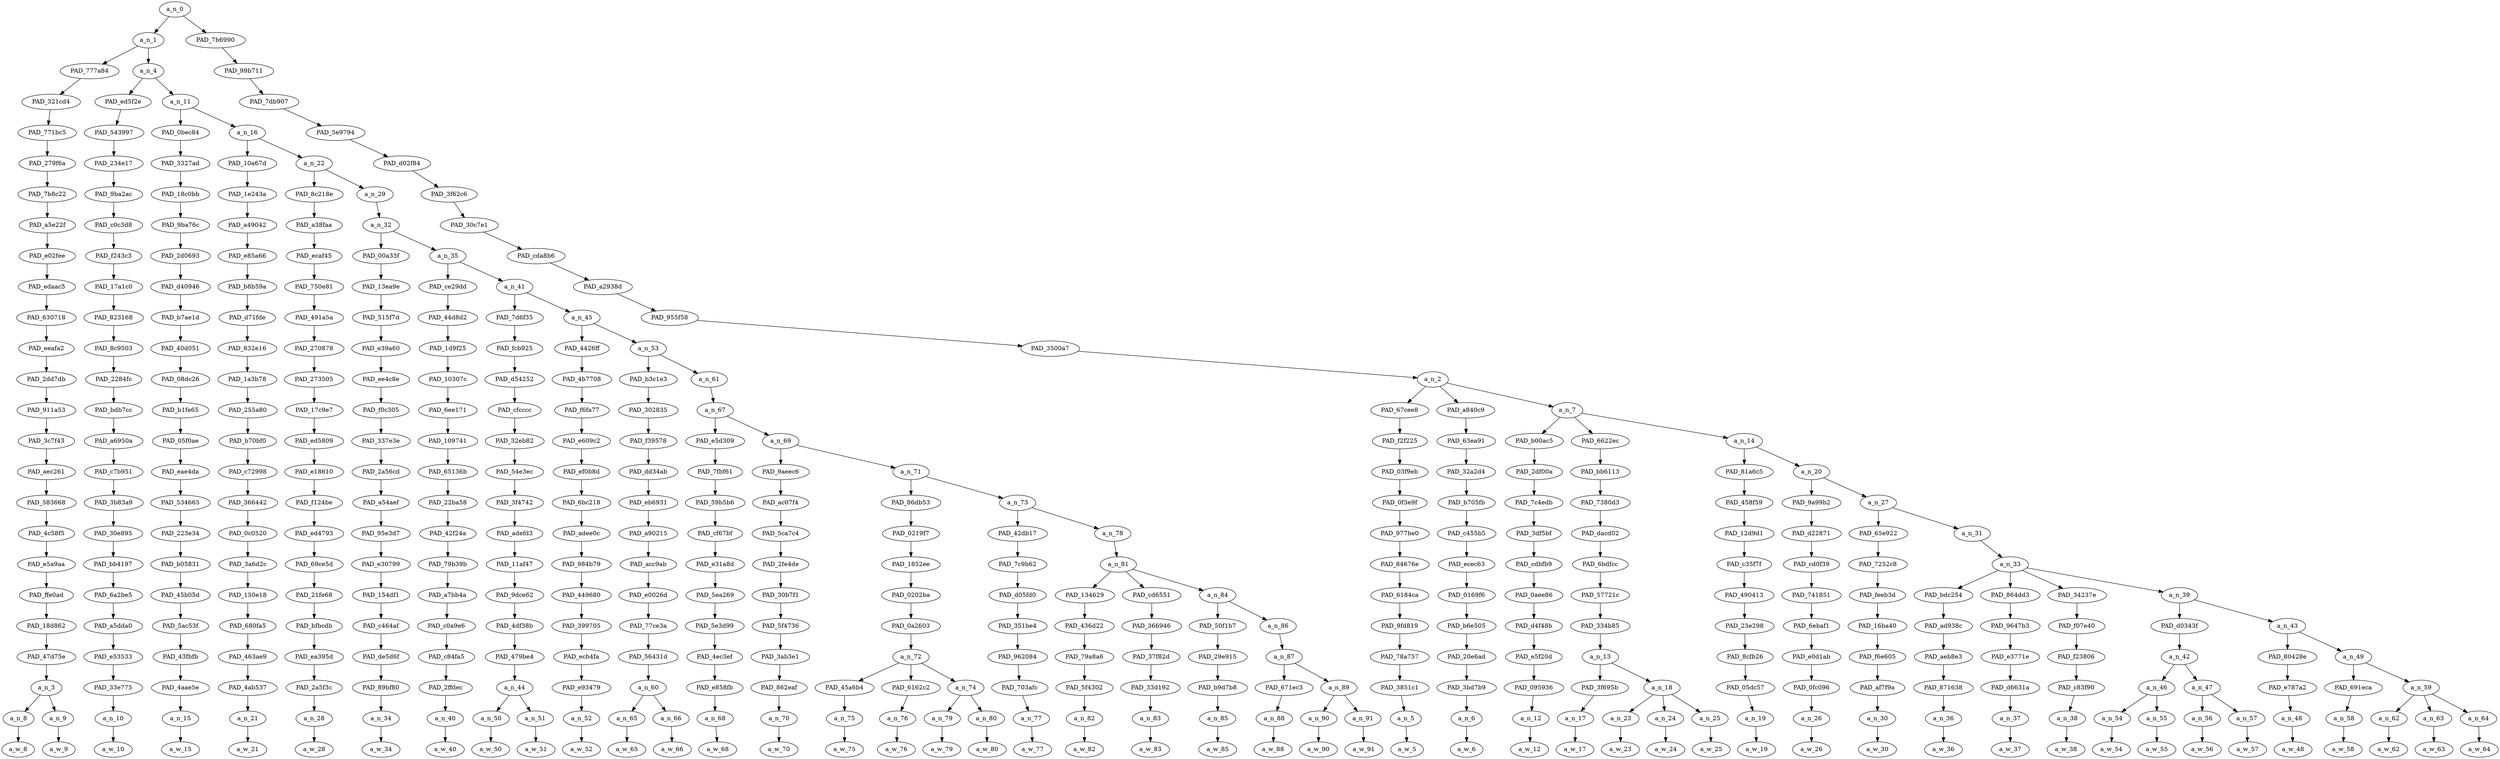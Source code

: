 strict digraph "" {
	a_n_0	[div_dir=1,
		index=0,
		level=24,
		pos="14.832525041368273,24!",
		text_span="[0, 1, 2, 3, 4, 5, 6, 7, 8, 9, 10, 11, 12, 13, 14, 15, 16, 17, 18, 19, 20, 21, 22, 23, 24, 25, 26, 27, 28, 29, 30, 31, 32, 33, 34, \
35, 36, 37, 38, 39, 40, 41, 42, 43, 44, 45, 46, 47]",
		value=1.00000000];
	a_n_1	[div_dir=1,
		index=0,
		level=23,
		pos="1.7579320271809897,23!",
		text_span="[0, 1, 2, 3, 4, 5, 6, 7, 8, 9, 10, 11, 12, 13, 14, 15, 16, 17, 18, 19, 20, 21, 22, 23, 24, 25]",
		value=0.64417627];
	a_n_0 -> a_n_1;
	PAD_7b6990	[div_dir=1,
		index=1,
		level=23,
		pos="27.907118055555557,23!",
		text_span="[26, 27, 28, 29, 30, 31, 32, 33, 34, 35, 36, 37, 38, 39, 40, 41, 42, 43, 44, 45, 46, 47]",
		value=0.35560849];
	a_n_0 -> PAD_7b6990;
	PAD_777a84	[div_dir=1,
		index=0,
		level=22,
		pos="0.5,22!",
		text_span="[0, 1]",
		value=0.06086941];
	a_n_1 -> PAD_777a84;
	a_n_4	[div_dir=1,
		index=1,
		level=22,
		pos="3.0158640543619795,22!",
		text_span="[2, 3, 4, 5, 6, 7, 8, 9, 10, 11, 12, 13, 14, 15, 16, 17, 18, 19, 20, 21, 22, 23, 24, 25]",
		value=0.58313128];
	a_n_1 -> a_n_4;
	PAD_321cd4	[div_dir=1,
		index=0,
		level=21,
		pos="0.5,21!",
		text_span="[0, 1]",
		value=0.06086941];
	PAD_777a84 -> PAD_321cd4;
	PAD_771bc5	[div_dir=1,
		index=0,
		level=20,
		pos="0.5,20!",
		text_span="[0, 1]",
		value=0.06086941];
	PAD_321cd4 -> PAD_771bc5;
	PAD_279f6a	[div_dir=1,
		index=0,
		level=19,
		pos="0.5,19!",
		text_span="[0, 1]",
		value=0.06086941];
	PAD_771bc5 -> PAD_279f6a;
	PAD_7b8c22	[div_dir=1,
		index=0,
		level=18,
		pos="0.5,18!",
		text_span="[0, 1]",
		value=0.06086941];
	PAD_279f6a -> PAD_7b8c22;
	PAD_a5e22f	[div_dir=1,
		index=0,
		level=17,
		pos="0.5,17!",
		text_span="[0, 1]",
		value=0.06086941];
	PAD_7b8c22 -> PAD_a5e22f;
	PAD_e02fee	[div_dir=1,
		index=0,
		level=16,
		pos="0.5,16!",
		text_span="[0, 1]",
		value=0.06086941];
	PAD_a5e22f -> PAD_e02fee;
	PAD_edaac5	[div_dir=1,
		index=0,
		level=15,
		pos="0.5,15!",
		text_span="[0, 1]",
		value=0.06086941];
	PAD_e02fee -> PAD_edaac5;
	PAD_630718	[div_dir=1,
		index=0,
		level=14,
		pos="0.5,14!",
		text_span="[0, 1]",
		value=0.06086941];
	PAD_edaac5 -> PAD_630718;
	PAD_eeafa2	[div_dir=1,
		index=0,
		level=13,
		pos="0.5,13!",
		text_span="[0, 1]",
		value=0.06086941];
	PAD_630718 -> PAD_eeafa2;
	PAD_2dd7db	[div_dir=1,
		index=0,
		level=12,
		pos="0.5,12!",
		text_span="[0, 1]",
		value=0.06086941];
	PAD_eeafa2 -> PAD_2dd7db;
	PAD_911a53	[div_dir=1,
		index=0,
		level=11,
		pos="0.5,11!",
		text_span="[0, 1]",
		value=0.06086941];
	PAD_2dd7db -> PAD_911a53;
	PAD_3c7f43	[div_dir=1,
		index=0,
		level=10,
		pos="0.5,10!",
		text_span="[0, 1]",
		value=0.06086941];
	PAD_911a53 -> PAD_3c7f43;
	PAD_aec261	[div_dir=1,
		index=0,
		level=9,
		pos="0.5,9!",
		text_span="[0, 1]",
		value=0.06086941];
	PAD_3c7f43 -> PAD_aec261;
	PAD_583668	[div_dir=1,
		index=0,
		level=8,
		pos="0.5,8!",
		text_span="[0, 1]",
		value=0.06086941];
	PAD_aec261 -> PAD_583668;
	PAD_4c58f5	[div_dir=1,
		index=0,
		level=7,
		pos="0.5,7!",
		text_span="[0, 1]",
		value=0.06086941];
	PAD_583668 -> PAD_4c58f5;
	PAD_e5a9aa	[div_dir=1,
		index=0,
		level=6,
		pos="0.5,6!",
		text_span="[0, 1]",
		value=0.06086941];
	PAD_4c58f5 -> PAD_e5a9aa;
	PAD_ffe0ad	[div_dir=1,
		index=0,
		level=5,
		pos="0.5,5!",
		text_span="[0, 1]",
		value=0.06086941];
	PAD_e5a9aa -> PAD_ffe0ad;
	PAD_18d862	[div_dir=1,
		index=0,
		level=4,
		pos="0.5,4!",
		text_span="[0, 1]",
		value=0.06086941];
	PAD_ffe0ad -> PAD_18d862;
	PAD_47d75e	[div_dir=1,
		index=0,
		level=3,
		pos="0.5,3!",
		text_span="[0, 1]",
		value=0.06086941];
	PAD_18d862 -> PAD_47d75e;
	a_n_3	[div_dir=1,
		index=0,
		level=2,
		pos="0.5,2!",
		text_span="[0, 1]",
		value=0.06086941];
	PAD_47d75e -> a_n_3;
	a_n_8	[div_dir=1,
		index=0,
		level=1,
		pos="0.0,1!",
		text_span="[0]",
		value=0.01420681];
	a_n_3 -> a_n_8;
	a_n_9	[div_dir=1,
		index=1,
		level=1,
		pos="1.0,1!",
		text_span="[1]",
		value=0.04651930];
	a_n_3 -> a_n_9;
	a_w_8	[div_dir=0,
		index=0,
		level=0,
		pos="0,0!",
		text_span="[0]",
		value=the];
	a_n_8 -> a_w_8;
	a_w_9	[div_dir=0,
		index=1,
		level=0,
		pos="1,0!",
		text_span="[1]",
		value=atma];
	a_n_9 -> a_w_9;
	PAD_ed5f2e	[div_dir=1,
		index=1,
		level=21,
		pos="2.0,21!",
		text_span="[2]",
		value=0.01939392];
	a_n_4 -> PAD_ed5f2e;
	a_n_11	[div_dir=1,
		index=2,
		level=21,
		pos="4.031728108723959,21!",
		text_span="[3, 4, 5, 6, 7, 8, 9, 10, 11, 12, 13, 14, 15, 16, 17, 18, 19, 20, 21, 22, 23, 24, 25]",
		value=0.56359850];
	a_n_4 -> a_n_11;
	PAD_543997	[div_dir=1,
		index=1,
		level=20,
		pos="2.0,20!",
		text_span="[2]",
		value=0.01939392];
	PAD_ed5f2e -> PAD_543997;
	PAD_234e17	[div_dir=1,
		index=1,
		level=19,
		pos="2.0,19!",
		text_span="[2]",
		value=0.01939392];
	PAD_543997 -> PAD_234e17;
	PAD_9ba2ac	[div_dir=1,
		index=1,
		level=18,
		pos="2.0,18!",
		text_span="[2]",
		value=0.01939392];
	PAD_234e17 -> PAD_9ba2ac;
	PAD_c0c3d8	[div_dir=1,
		index=1,
		level=17,
		pos="2.0,17!",
		text_span="[2]",
		value=0.01939392];
	PAD_9ba2ac -> PAD_c0c3d8;
	PAD_f243c3	[div_dir=1,
		index=1,
		level=16,
		pos="2.0,16!",
		text_span="[2]",
		value=0.01939392];
	PAD_c0c3d8 -> PAD_f243c3;
	PAD_17a1c0	[div_dir=1,
		index=1,
		level=15,
		pos="2.0,15!",
		text_span="[2]",
		value=0.01939392];
	PAD_f243c3 -> PAD_17a1c0;
	PAD_823168	[div_dir=1,
		index=1,
		level=14,
		pos="2.0,14!",
		text_span="[2]",
		value=0.01939392];
	PAD_17a1c0 -> PAD_823168;
	PAD_8c9503	[div_dir=1,
		index=1,
		level=13,
		pos="2.0,13!",
		text_span="[2]",
		value=0.01939392];
	PAD_823168 -> PAD_8c9503;
	PAD_2284fc	[div_dir=1,
		index=1,
		level=12,
		pos="2.0,12!",
		text_span="[2]",
		value=0.01939392];
	PAD_8c9503 -> PAD_2284fc;
	PAD_bdb7cc	[div_dir=1,
		index=1,
		level=11,
		pos="2.0,11!",
		text_span="[2]",
		value=0.01939392];
	PAD_2284fc -> PAD_bdb7cc;
	PAD_a6950a	[div_dir=1,
		index=1,
		level=10,
		pos="2.0,10!",
		text_span="[2]",
		value=0.01939392];
	PAD_bdb7cc -> PAD_a6950a;
	PAD_c7b951	[div_dir=1,
		index=1,
		level=9,
		pos="2.0,9!",
		text_span="[2]",
		value=0.01939392];
	PAD_a6950a -> PAD_c7b951;
	PAD_3b83a9	[div_dir=1,
		index=1,
		level=8,
		pos="2.0,8!",
		text_span="[2]",
		value=0.01939392];
	PAD_c7b951 -> PAD_3b83a9;
	PAD_30e895	[div_dir=1,
		index=1,
		level=7,
		pos="2.0,7!",
		text_span="[2]",
		value=0.01939392];
	PAD_3b83a9 -> PAD_30e895;
	PAD_bb4197	[div_dir=1,
		index=1,
		level=6,
		pos="2.0,6!",
		text_span="[2]",
		value=0.01939392];
	PAD_30e895 -> PAD_bb4197;
	PAD_6a2be5	[div_dir=1,
		index=1,
		level=5,
		pos="2.0,5!",
		text_span="[2]",
		value=0.01939392];
	PAD_bb4197 -> PAD_6a2be5;
	PAD_a5dda0	[div_dir=1,
		index=1,
		level=4,
		pos="2.0,4!",
		text_span="[2]",
		value=0.01939392];
	PAD_6a2be5 -> PAD_a5dda0;
	PAD_e53533	[div_dir=1,
		index=1,
		level=3,
		pos="2.0,3!",
		text_span="[2]",
		value=0.01939392];
	PAD_a5dda0 -> PAD_e53533;
	PAD_33e775	[div_dir=1,
		index=1,
		level=2,
		pos="2.0,2!",
		text_span="[2]",
		value=0.01939392];
	PAD_e53533 -> PAD_33e775;
	a_n_10	[div_dir=1,
		index=2,
		level=1,
		pos="2.0,1!",
		text_span="[2]",
		value=0.01939392];
	PAD_33e775 -> a_n_10;
	a_w_10	[div_dir=0,
		index=2,
		level=0,
		pos="2,0!",
		text_span="[2]",
		value=contained];
	a_n_10 -> a_w_10;
	PAD_0bec84	[div_dir=-1,
		index=2,
		level=20,
		pos="3.0,20!",
		text_span="[3]",
		value=0.01195729];
	a_n_11 -> PAD_0bec84;
	a_n_16	[div_dir=1,
		index=3,
		level=20,
		pos="5.063456217447917,20!",
		text_span="[4, 5, 6, 7, 8, 9, 10, 11, 12, 13, 14, 15, 16, 17, 18, 19, 20, 21, 22, 23, 24, 25]",
		value=0.55150785];
	a_n_11 -> a_n_16;
	PAD_3327ad	[div_dir=-1,
		index=2,
		level=19,
		pos="3.0,19!",
		text_span="[3]",
		value=0.01195729];
	PAD_0bec84 -> PAD_3327ad;
	PAD_18c0bb	[div_dir=-1,
		index=2,
		level=18,
		pos="3.0,18!",
		text_span="[3]",
		value=0.01195729];
	PAD_3327ad -> PAD_18c0bb;
	PAD_9ba76c	[div_dir=-1,
		index=2,
		level=17,
		pos="3.0,17!",
		text_span="[3]",
		value=0.01195729];
	PAD_18c0bb -> PAD_9ba76c;
	PAD_2d0693	[div_dir=-1,
		index=2,
		level=16,
		pos="3.0,16!",
		text_span="[3]",
		value=0.01195729];
	PAD_9ba76c -> PAD_2d0693;
	PAD_d40946	[div_dir=-1,
		index=2,
		level=15,
		pos="3.0,15!",
		text_span="[3]",
		value=0.01195729];
	PAD_2d0693 -> PAD_d40946;
	PAD_b7ae1d	[div_dir=-1,
		index=2,
		level=14,
		pos="3.0,14!",
		text_span="[3]",
		value=0.01195729];
	PAD_d40946 -> PAD_b7ae1d;
	PAD_40d051	[div_dir=-1,
		index=2,
		level=13,
		pos="3.0,13!",
		text_span="[3]",
		value=0.01195729];
	PAD_b7ae1d -> PAD_40d051;
	PAD_08dc26	[div_dir=-1,
		index=2,
		level=12,
		pos="3.0,12!",
		text_span="[3]",
		value=0.01195729];
	PAD_40d051 -> PAD_08dc26;
	PAD_b1fe65	[div_dir=-1,
		index=2,
		level=11,
		pos="3.0,11!",
		text_span="[3]",
		value=0.01195729];
	PAD_08dc26 -> PAD_b1fe65;
	PAD_05f0ae	[div_dir=-1,
		index=2,
		level=10,
		pos="3.0,10!",
		text_span="[3]",
		value=0.01195729];
	PAD_b1fe65 -> PAD_05f0ae;
	PAD_eae4da	[div_dir=-1,
		index=2,
		level=9,
		pos="3.0,9!",
		text_span="[3]",
		value=0.01195729];
	PAD_05f0ae -> PAD_eae4da;
	PAD_534665	[div_dir=-1,
		index=2,
		level=8,
		pos="3.0,8!",
		text_span="[3]",
		value=0.01195729];
	PAD_eae4da -> PAD_534665;
	PAD_223e34	[div_dir=-1,
		index=2,
		level=7,
		pos="3.0,7!",
		text_span="[3]",
		value=0.01195729];
	PAD_534665 -> PAD_223e34;
	PAD_b05831	[div_dir=-1,
		index=2,
		level=6,
		pos="3.0,6!",
		text_span="[3]",
		value=0.01195729];
	PAD_223e34 -> PAD_b05831;
	PAD_45b05d	[div_dir=-1,
		index=2,
		level=5,
		pos="3.0,5!",
		text_span="[3]",
		value=0.01195729];
	PAD_b05831 -> PAD_45b05d;
	PAD_5ac53f	[div_dir=-1,
		index=2,
		level=4,
		pos="3.0,4!",
		text_span="[3]",
		value=0.01195729];
	PAD_45b05d -> PAD_5ac53f;
	PAD_43fbfb	[div_dir=-1,
		index=2,
		level=3,
		pos="3.0,3!",
		text_span="[3]",
		value=0.01195729];
	PAD_5ac53f -> PAD_43fbfb;
	PAD_4aae5e	[div_dir=-1,
		index=2,
		level=2,
		pos="3.0,2!",
		text_span="[3]",
		value=0.01195729];
	PAD_43fbfb -> PAD_4aae5e;
	a_n_15	[div_dir=-1,
		index=3,
		level=1,
		pos="3.0,1!",
		text_span="[3]",
		value=0.01195729];
	PAD_4aae5e -> a_n_15;
	a_w_15	[div_dir=0,
		index=3,
		level=0,
		pos="3,0!",
		text_span="[3]",
		value=in];
	a_n_15 -> a_w_15;
	PAD_10a67d	[div_dir=1,
		index=3,
		level=19,
		pos="4.0,19!",
		text_span="[4]",
		value=0.01969901];
	a_n_16 -> PAD_10a67d;
	a_n_22	[div_dir=1,
		index=4,
		level=19,
		pos="6.126912434895834,19!",
		text_span="[5, 6, 7, 8, 9, 10, 11, 12, 13, 14, 15, 16, 17, 18, 19, 20, 21, 22, 23, 24, 25]",
		value=0.53167053];
	a_n_16 -> a_n_22;
	PAD_1e243a	[div_dir=1,
		index=3,
		level=18,
		pos="4.0,18!",
		text_span="[4]",
		value=0.01969901];
	PAD_10a67d -> PAD_1e243a;
	PAD_a49042	[div_dir=1,
		index=3,
		level=17,
		pos="4.0,17!",
		text_span="[4]",
		value=0.01969901];
	PAD_1e243a -> PAD_a49042;
	PAD_e85a66	[div_dir=1,
		index=3,
		level=16,
		pos="4.0,16!",
		text_span="[4]",
		value=0.01969901];
	PAD_a49042 -> PAD_e85a66;
	PAD_b8b59a	[div_dir=1,
		index=3,
		level=15,
		pos="4.0,15!",
		text_span="[4]",
		value=0.01969901];
	PAD_e85a66 -> PAD_b8b59a;
	PAD_d71fde	[div_dir=1,
		index=3,
		level=14,
		pos="4.0,14!",
		text_span="[4]",
		value=0.01969901];
	PAD_b8b59a -> PAD_d71fde;
	PAD_832e16	[div_dir=1,
		index=3,
		level=13,
		pos="4.0,13!",
		text_span="[4]",
		value=0.01969901];
	PAD_d71fde -> PAD_832e16;
	PAD_1a3b78	[div_dir=1,
		index=3,
		level=12,
		pos="4.0,12!",
		text_span="[4]",
		value=0.01969901];
	PAD_832e16 -> PAD_1a3b78;
	PAD_255a80	[div_dir=1,
		index=3,
		level=11,
		pos="4.0,11!",
		text_span="[4]",
		value=0.01969901];
	PAD_1a3b78 -> PAD_255a80;
	PAD_b70bf0	[div_dir=1,
		index=3,
		level=10,
		pos="4.0,10!",
		text_span="[4]",
		value=0.01969901];
	PAD_255a80 -> PAD_b70bf0;
	PAD_c72998	[div_dir=1,
		index=3,
		level=9,
		pos="4.0,9!",
		text_span="[4]",
		value=0.01969901];
	PAD_b70bf0 -> PAD_c72998;
	PAD_366442	[div_dir=1,
		index=3,
		level=8,
		pos="4.0,8!",
		text_span="[4]",
		value=0.01969901];
	PAD_c72998 -> PAD_366442;
	PAD_0c0520	[div_dir=1,
		index=3,
		level=7,
		pos="4.0,7!",
		text_span="[4]",
		value=0.01969901];
	PAD_366442 -> PAD_0c0520;
	PAD_3a6d2c	[div_dir=1,
		index=3,
		level=6,
		pos="4.0,6!",
		text_span="[4]",
		value=0.01969901];
	PAD_0c0520 -> PAD_3a6d2c;
	PAD_150e18	[div_dir=1,
		index=3,
		level=5,
		pos="4.0,5!",
		text_span="[4]",
		value=0.01969901];
	PAD_3a6d2c -> PAD_150e18;
	PAD_680fa5	[div_dir=1,
		index=3,
		level=4,
		pos="4.0,4!",
		text_span="[4]",
		value=0.01969901];
	PAD_150e18 -> PAD_680fa5;
	PAD_463ae9	[div_dir=1,
		index=3,
		level=3,
		pos="4.0,3!",
		text_span="[4]",
		value=0.01969901];
	PAD_680fa5 -> PAD_463ae9;
	PAD_4ab537	[div_dir=1,
		index=3,
		level=2,
		pos="4.0,2!",
		text_span="[4]",
		value=0.01969901];
	PAD_463ae9 -> PAD_4ab537;
	a_n_21	[div_dir=1,
		index=4,
		level=1,
		pos="4.0,1!",
		text_span="[4]",
		value=0.01969901];
	PAD_4ab537 -> a_n_21;
	a_w_21	[div_dir=0,
		index=4,
		level=0,
		pos="4,0!",
		text_span="[4]",
		value=me];
	a_n_21 -> a_w_21;
	PAD_8c218e	[div_dir=1,
		index=4,
		level=18,
		pos="5.0,18!",
		text_span="[5]",
		value=0.01434712];
	a_n_22 -> PAD_8c218e;
	a_n_29	[div_dir=1,
		index=5,
		level=18,
		pos="7.253824869791667,18!",
		text_span="[6, 7, 8, 9, 10, 11, 12, 13, 14, 15, 16, 17, 18, 19, 20, 21, 22, 23, 24, 25]",
		value=0.51720063];
	a_n_22 -> a_n_29;
	PAD_a38faa	[div_dir=1,
		index=4,
		level=17,
		pos="5.0,17!",
		text_span="[5]",
		value=0.01434712];
	PAD_8c218e -> PAD_a38faa;
	PAD_ecaf45	[div_dir=1,
		index=4,
		level=16,
		pos="5.0,16!",
		text_span="[5]",
		value=0.01434712];
	PAD_a38faa -> PAD_ecaf45;
	PAD_750e81	[div_dir=1,
		index=4,
		level=15,
		pos="5.0,15!",
		text_span="[5]",
		value=0.01434712];
	PAD_ecaf45 -> PAD_750e81;
	PAD_491a5a	[div_dir=1,
		index=4,
		level=14,
		pos="5.0,14!",
		text_span="[5]",
		value=0.01434712];
	PAD_750e81 -> PAD_491a5a;
	PAD_270878	[div_dir=1,
		index=4,
		level=13,
		pos="5.0,13!",
		text_span="[5]",
		value=0.01434712];
	PAD_491a5a -> PAD_270878;
	PAD_273505	[div_dir=1,
		index=4,
		level=12,
		pos="5.0,12!",
		text_span="[5]",
		value=0.01434712];
	PAD_270878 -> PAD_273505;
	PAD_17c9e7	[div_dir=1,
		index=4,
		level=11,
		pos="5.0,11!",
		text_span="[5]",
		value=0.01434712];
	PAD_273505 -> PAD_17c9e7;
	PAD_ed5809	[div_dir=1,
		index=4,
		level=10,
		pos="5.0,10!",
		text_span="[5]",
		value=0.01434712];
	PAD_17c9e7 -> PAD_ed5809;
	PAD_e18610	[div_dir=1,
		index=4,
		level=9,
		pos="5.0,9!",
		text_span="[5]",
		value=0.01434712];
	PAD_ed5809 -> PAD_e18610;
	PAD_f124be	[div_dir=1,
		index=4,
		level=8,
		pos="5.0,8!",
		text_span="[5]",
		value=0.01434712];
	PAD_e18610 -> PAD_f124be;
	PAD_ed4793	[div_dir=1,
		index=4,
		level=7,
		pos="5.0,7!",
		text_span="[5]",
		value=0.01434712];
	PAD_f124be -> PAD_ed4793;
	PAD_69ce5d	[div_dir=1,
		index=4,
		level=6,
		pos="5.0,6!",
		text_span="[5]",
		value=0.01434712];
	PAD_ed4793 -> PAD_69ce5d;
	PAD_21fe68	[div_dir=1,
		index=4,
		level=5,
		pos="5.0,5!",
		text_span="[5]",
		value=0.01434712];
	PAD_69ce5d -> PAD_21fe68;
	PAD_bfbcdb	[div_dir=1,
		index=4,
		level=4,
		pos="5.0,4!",
		text_span="[5]",
		value=0.01434712];
	PAD_21fe68 -> PAD_bfbcdb;
	PAD_ea395d	[div_dir=1,
		index=4,
		level=3,
		pos="5.0,3!",
		text_span="[5]",
		value=0.01434712];
	PAD_bfbcdb -> PAD_ea395d;
	PAD_2a5f3c	[div_dir=1,
		index=4,
		level=2,
		pos="5.0,2!",
		text_span="[5]",
		value=0.01434712];
	PAD_ea395d -> PAD_2a5f3c;
	a_n_28	[div_dir=1,
		index=5,
		level=1,
		pos="5.0,1!",
		text_span="[5]",
		value=0.01434712];
	PAD_2a5f3c -> a_n_28;
	a_w_28	[div_dir=0,
		index=5,
		level=0,
		pos="5,0!",
		text_span="[5]",
		value=used];
	a_n_28 -> a_w_28;
	a_n_32	[div_dir=1,
		index=5,
		level=17,
		pos="7.253824869791667,17!",
		text_span="[6, 7, 8, 9, 10, 11, 12, 13, 14, 15, 16, 17, 18, 19, 20, 21, 22, 23, 24, 25]",
		value=0.51708450];
	a_n_29 -> a_n_32;
	PAD_00a33f	[div_dir=1,
		index=5,
		level=16,
		pos="6.0,16!",
		text_span="[6]",
		value=0.00866974];
	a_n_32 -> PAD_00a33f;
	a_n_35	[div_dir=1,
		index=6,
		level=16,
		pos="8.507649739583334,16!",
		text_span="[7, 8, 9, 10, 11, 12, 13, 14, 15, 16, 17, 18, 19, 20, 21, 22, 23, 24, 25]",
		value=0.50829863];
	a_n_32 -> a_n_35;
	PAD_13ea9e	[div_dir=1,
		index=5,
		level=15,
		pos="6.0,15!",
		text_span="[6]",
		value=0.00866974];
	PAD_00a33f -> PAD_13ea9e;
	PAD_515f7d	[div_dir=1,
		index=5,
		level=14,
		pos="6.0,14!",
		text_span="[6]",
		value=0.00866974];
	PAD_13ea9e -> PAD_515f7d;
	PAD_e39a60	[div_dir=1,
		index=5,
		level=13,
		pos="6.0,13!",
		text_span="[6]",
		value=0.00866974];
	PAD_515f7d -> PAD_e39a60;
	PAD_ee4c8e	[div_dir=1,
		index=5,
		level=12,
		pos="6.0,12!",
		text_span="[6]",
		value=0.00866974];
	PAD_e39a60 -> PAD_ee4c8e;
	PAD_f0c305	[div_dir=1,
		index=5,
		level=11,
		pos="6.0,11!",
		text_span="[6]",
		value=0.00866974];
	PAD_ee4c8e -> PAD_f0c305;
	PAD_337e3e	[div_dir=1,
		index=5,
		level=10,
		pos="6.0,10!",
		text_span="[6]",
		value=0.00866974];
	PAD_f0c305 -> PAD_337e3e;
	PAD_2a56cd	[div_dir=1,
		index=5,
		level=9,
		pos="6.0,9!",
		text_span="[6]",
		value=0.00866974];
	PAD_337e3e -> PAD_2a56cd;
	PAD_a54aef	[div_dir=1,
		index=5,
		level=8,
		pos="6.0,8!",
		text_span="[6]",
		value=0.00866974];
	PAD_2a56cd -> PAD_a54aef;
	PAD_95e3d7	[div_dir=1,
		index=5,
		level=7,
		pos="6.0,7!",
		text_span="[6]",
		value=0.00866974];
	PAD_a54aef -> PAD_95e3d7;
	PAD_e30799	[div_dir=1,
		index=5,
		level=6,
		pos="6.0,6!",
		text_span="[6]",
		value=0.00866974];
	PAD_95e3d7 -> PAD_e30799;
	PAD_154df1	[div_dir=1,
		index=5,
		level=5,
		pos="6.0,5!",
		text_span="[6]",
		value=0.00866974];
	PAD_e30799 -> PAD_154df1;
	PAD_c464af	[div_dir=1,
		index=5,
		level=4,
		pos="6.0,4!",
		text_span="[6]",
		value=0.00866974];
	PAD_154df1 -> PAD_c464af;
	PAD_de5d6f	[div_dir=1,
		index=5,
		level=3,
		pos="6.0,3!",
		text_span="[6]",
		value=0.00866974];
	PAD_c464af -> PAD_de5d6f;
	PAD_89bf80	[div_dir=1,
		index=5,
		level=2,
		pos="6.0,2!",
		text_span="[6]",
		value=0.00866974];
	PAD_de5d6f -> PAD_89bf80;
	a_n_34	[div_dir=1,
		index=6,
		level=1,
		pos="6.0,1!",
		text_span="[6]",
		value=0.00866974];
	PAD_89bf80 -> a_n_34;
	a_w_34	[div_dir=0,
		index=6,
		level=0,
		pos="6,0!",
		text_span="[6]",
		value=to];
	a_n_34 -> a_w_34;
	PAD_ce29dd	[div_dir=-1,
		index=6,
		level=15,
		pos="7.0,15!",
		text_span="[7]",
		value=0.01848731];
	a_n_35 -> PAD_ce29dd;
	a_n_41	[div_dir=1,
		index=7,
		level=15,
		pos="10.015299479166668,15!",
		text_span="[8, 9, 10, 11, 12, 13, 14, 15, 16, 17, 18, 19, 20, 21, 22, 23, 24, 25]",
		value=0.48970052];
	a_n_35 -> a_n_41;
	PAD_44d8d2	[div_dir=-1,
		index=6,
		level=14,
		pos="7.0,14!",
		text_span="[7]",
		value=0.01848731];
	PAD_ce29dd -> PAD_44d8d2;
	PAD_1d9f25	[div_dir=-1,
		index=6,
		level=13,
		pos="7.0,13!",
		text_span="[7]",
		value=0.01848731];
	PAD_44d8d2 -> PAD_1d9f25;
	PAD_10307c	[div_dir=-1,
		index=6,
		level=12,
		pos="7.0,12!",
		text_span="[7]",
		value=0.01848731];
	PAD_1d9f25 -> PAD_10307c;
	PAD_6ee171	[div_dir=-1,
		index=6,
		level=11,
		pos="7.0,11!",
		text_span="[7]",
		value=0.01848731];
	PAD_10307c -> PAD_6ee171;
	PAD_109741	[div_dir=-1,
		index=6,
		level=10,
		pos="7.0,10!",
		text_span="[7]",
		value=0.01848731];
	PAD_6ee171 -> PAD_109741;
	PAD_65136b	[div_dir=-1,
		index=6,
		level=9,
		pos="7.0,9!",
		text_span="[7]",
		value=0.01848731];
	PAD_109741 -> PAD_65136b;
	PAD_22ba58	[div_dir=-1,
		index=6,
		level=8,
		pos="7.0,8!",
		text_span="[7]",
		value=0.01848731];
	PAD_65136b -> PAD_22ba58;
	PAD_42f24a	[div_dir=-1,
		index=6,
		level=7,
		pos="7.0,7!",
		text_span="[7]",
		value=0.01848731];
	PAD_22ba58 -> PAD_42f24a;
	PAD_79b39b	[div_dir=-1,
		index=6,
		level=6,
		pos="7.0,6!",
		text_span="[7]",
		value=0.01848731];
	PAD_42f24a -> PAD_79b39b;
	PAD_a7bb4a	[div_dir=-1,
		index=6,
		level=5,
		pos="7.0,5!",
		text_span="[7]",
		value=0.01848731];
	PAD_79b39b -> PAD_a7bb4a;
	PAD_c0a9e6	[div_dir=-1,
		index=6,
		level=4,
		pos="7.0,4!",
		text_span="[7]",
		value=0.01848731];
	PAD_a7bb4a -> PAD_c0a9e6;
	PAD_c84fa5	[div_dir=-1,
		index=6,
		level=3,
		pos="7.0,3!",
		text_span="[7]",
		value=0.01848731];
	PAD_c0a9e6 -> PAD_c84fa5;
	PAD_2ffdec	[div_dir=-1,
		index=6,
		level=2,
		pos="7.0,2!",
		text_span="[7]",
		value=0.01848731];
	PAD_c84fa5 -> PAD_2ffdec;
	a_n_40	[div_dir=-1,
		index=7,
		level=1,
		pos="7.0,1!",
		text_span="[7]",
		value=0.01848731];
	PAD_2ffdec -> a_n_40;
	a_w_40	[div_dir=0,
		index=7,
		level=0,
		pos="7,0!",
		text_span="[7]",
		value=occupy];
	a_n_40 -> a_w_40;
	PAD_7d6f35	[div_dir=1,
		index=7,
		level=14,
		pos="8.5,14!",
		text_span="[8, 9]",
		value=0.03595039];
	a_n_41 -> PAD_7d6f35;
	a_n_45	[div_dir=1,
		index=8,
		level=14,
		pos="11.530598958333334,14!",
		text_span="[10, 11, 12, 13, 14, 15, 16, 17, 18, 19, 20, 21, 22, 23, 24, 25]",
		value=0.45363585];
	a_n_41 -> a_n_45;
	PAD_fcb925	[div_dir=1,
		index=7,
		level=13,
		pos="8.5,13!",
		text_span="[8, 9]",
		value=0.03595039];
	PAD_7d6f35 -> PAD_fcb925;
	PAD_d54252	[div_dir=1,
		index=7,
		level=12,
		pos="8.5,12!",
		text_span="[8, 9]",
		value=0.03595039];
	PAD_fcb925 -> PAD_d54252;
	PAD_cfcccc	[div_dir=1,
		index=7,
		level=11,
		pos="8.5,11!",
		text_span="[8, 9]",
		value=0.03595039];
	PAD_d54252 -> PAD_cfcccc;
	PAD_32eb82	[div_dir=1,
		index=7,
		level=10,
		pos="8.5,10!",
		text_span="[8, 9]",
		value=0.03595039];
	PAD_cfcccc -> PAD_32eb82;
	PAD_54e3ec	[div_dir=1,
		index=7,
		level=9,
		pos="8.5,9!",
		text_span="[8, 9]",
		value=0.03595039];
	PAD_32eb82 -> PAD_54e3ec;
	PAD_3f4742	[div_dir=1,
		index=7,
		level=8,
		pos="8.5,8!",
		text_span="[8, 9]",
		value=0.03595039];
	PAD_54e3ec -> PAD_3f4742;
	PAD_adefd3	[div_dir=1,
		index=7,
		level=7,
		pos="8.5,7!",
		text_span="[8, 9]",
		value=0.03595039];
	PAD_3f4742 -> PAD_adefd3;
	PAD_11af47	[div_dir=1,
		index=7,
		level=6,
		pos="8.5,6!",
		text_span="[8, 9]",
		value=0.03595039];
	PAD_adefd3 -> PAD_11af47;
	PAD_9dce62	[div_dir=1,
		index=7,
		level=5,
		pos="8.5,5!",
		text_span="[8, 9]",
		value=0.03595039];
	PAD_11af47 -> PAD_9dce62;
	PAD_4df38b	[div_dir=1,
		index=7,
		level=4,
		pos="8.5,4!",
		text_span="[8, 9]",
		value=0.03595039];
	PAD_9dce62 -> PAD_4df38b;
	PAD_479be4	[div_dir=1,
		index=7,
		level=3,
		pos="8.5,3!",
		text_span="[8, 9]",
		value=0.03595039];
	PAD_4df38b -> PAD_479be4;
	a_n_44	[div_dir=1,
		index=7,
		level=2,
		pos="8.5,2!",
		text_span="[8, 9]",
		value=0.03595039];
	PAD_479be4 -> a_n_44;
	a_n_50	[div_dir=1,
		index=8,
		level=1,
		pos="8.0,1!",
		text_span="[8]",
		value=0.01266844];
	a_n_44 -> a_n_50;
	a_n_51	[div_dir=1,
		index=9,
		level=1,
		pos="9.0,1!",
		text_span="[9]",
		value=0.02316143];
	a_n_44 -> a_n_51;
	a_w_50	[div_dir=0,
		index=8,
		level=0,
		pos="8,0!",
		text_span="[8]",
		value=the1];
	a_n_50 -> a_w_50;
	a_w_51	[div_dir=0,
		index=9,
		level=0,
		pos="9,0!",
		text_span="[9]",
		value=body];
	a_n_51 -> a_w_51;
	PAD_4426ff	[div_dir=-1,
		index=8,
		level=13,
		pos="10.0,13!",
		text_span="[10]",
		value=0.01582030];
	a_n_45 -> PAD_4426ff;
	a_n_53	[div_dir=1,
		index=9,
		level=13,
		pos="13.061197916666668,13!",
		text_span="[11, 12, 13, 14, 15, 16, 17, 18, 19, 20, 21, 22, 23, 24, 25]",
		value=0.43773207];
	a_n_45 -> a_n_53;
	PAD_4b7708	[div_dir=-1,
		index=8,
		level=12,
		pos="10.0,12!",
		text_span="[10]",
		value=0.01582030];
	PAD_4426ff -> PAD_4b7708;
	PAD_f6fa77	[div_dir=-1,
		index=8,
		level=11,
		pos="10.0,11!",
		text_span="[10]",
		value=0.01582030];
	PAD_4b7708 -> PAD_f6fa77;
	PAD_e609c2	[div_dir=-1,
		index=8,
		level=10,
		pos="10.0,10!",
		text_span="[10]",
		value=0.01582030];
	PAD_f6fa77 -> PAD_e609c2;
	PAD_ef0b8d	[div_dir=-1,
		index=8,
		level=9,
		pos="10.0,9!",
		text_span="[10]",
		value=0.01582030];
	PAD_e609c2 -> PAD_ef0b8d;
	PAD_6bc218	[div_dir=-1,
		index=8,
		level=8,
		pos="10.0,8!",
		text_span="[10]",
		value=0.01582030];
	PAD_ef0b8d -> PAD_6bc218;
	PAD_adee0c	[div_dir=-1,
		index=8,
		level=7,
		pos="10.0,7!",
		text_span="[10]",
		value=0.01582030];
	PAD_6bc218 -> PAD_adee0c;
	PAD_984b79	[div_dir=-1,
		index=8,
		level=6,
		pos="10.0,6!",
		text_span="[10]",
		value=0.01582030];
	PAD_adee0c -> PAD_984b79;
	PAD_449680	[div_dir=-1,
		index=8,
		level=5,
		pos="10.0,5!",
		text_span="[10]",
		value=0.01582030];
	PAD_984b79 -> PAD_449680;
	PAD_399705	[div_dir=-1,
		index=8,
		level=4,
		pos="10.0,4!",
		text_span="[10]",
		value=0.01582030];
	PAD_449680 -> PAD_399705;
	PAD_ecb4fa	[div_dir=-1,
		index=8,
		level=3,
		pos="10.0,3!",
		text_span="[10]",
		value=0.01582030];
	PAD_399705 -> PAD_ecb4fa;
	PAD_e93479	[div_dir=-1,
		index=8,
		level=2,
		pos="10.0,2!",
		text_span="[10]",
		value=0.01582030];
	PAD_ecb4fa -> PAD_e93479;
	a_n_52	[div_dir=-1,
		index=10,
		level=1,
		pos="10.0,1!",
		text_span="[10]",
		value=0.01582030];
	PAD_e93479 -> a_n_52;
	a_w_52	[div_dir=0,
		index=10,
		level=0,
		pos="10,0!",
		text_span="[10]",
		value=of];
	a_n_52 -> a_w_52;
	PAD_b3c1e3	[div_dir=1,
		index=9,
		level=12,
		pos="11.5,12!",
		text_span="[11, 12]",
		value=0.11503558];
	a_n_53 -> PAD_b3c1e3;
	a_n_61	[div_dir=1,
		index=10,
		level=12,
		pos="14.622395833333334,12!",
		text_span="[13, 14, 15, 16, 17, 18, 19, 20, 21, 22, 23, 24, 25]",
		value=0.32260606];
	a_n_53 -> a_n_61;
	PAD_302835	[div_dir=1,
		index=9,
		level=11,
		pos="11.5,11!",
		text_span="[11, 12]",
		value=0.11503558];
	PAD_b3c1e3 -> PAD_302835;
	PAD_f39578	[div_dir=1,
		index=9,
		level=10,
		pos="11.5,10!",
		text_span="[11, 12]",
		value=0.11503558];
	PAD_302835 -> PAD_f39578;
	PAD_dd34ab	[div_dir=1,
		index=9,
		level=9,
		pos="11.5,9!",
		text_span="[11, 12]",
		value=0.11503558];
	PAD_f39578 -> PAD_dd34ab;
	PAD_eb6931	[div_dir=1,
		index=9,
		level=8,
		pos="11.5,8!",
		text_span="[11, 12]",
		value=0.11503558];
	PAD_dd34ab -> PAD_eb6931;
	PAD_a90215	[div_dir=1,
		index=9,
		level=7,
		pos="11.5,7!",
		text_span="[11, 12]",
		value=0.11503558];
	PAD_eb6931 -> PAD_a90215;
	PAD_acc9ab	[div_dir=1,
		index=9,
		level=6,
		pos="11.5,6!",
		text_span="[11, 12]",
		value=0.11503558];
	PAD_a90215 -> PAD_acc9ab;
	PAD_e0026d	[div_dir=1,
		index=9,
		level=5,
		pos="11.5,5!",
		text_span="[11, 12]",
		value=0.11503558];
	PAD_acc9ab -> PAD_e0026d;
	PAD_77ce3a	[div_dir=1,
		index=9,
		level=4,
		pos="11.5,4!",
		text_span="[11, 12]",
		value=0.11503558];
	PAD_e0026d -> PAD_77ce3a;
	PAD_56431d	[div_dir=1,
		index=9,
		level=3,
		pos="11.5,3!",
		text_span="[11, 12]",
		value=0.11503558];
	PAD_77ce3a -> PAD_56431d;
	a_n_60	[div_dir=1,
		index=9,
		level=2,
		pos="11.5,2!",
		text_span="[11, 12]",
		value=0.11503558];
	PAD_56431d -> a_n_60;
	a_n_65	[div_dir=-1,
		index=11,
		level=1,
		pos="11.0,1!",
		text_span="[11]",
		value=0.04608564];
	a_n_60 -> a_n_65;
	a_n_66	[div_dir=1,
		index=12,
		level=1,
		pos="12.0,1!",
		text_span="[12]",
		value=0.06890010];
	a_n_60 -> a_n_66;
	a_w_65	[div_dir=0,
		index=11,
		level=0,
		pos="11,0!",
		text_span="[11]",
		value=oskar];
	a_n_65 -> a_w_65;
	a_w_66	[div_dir=0,
		index=12,
		level=0,
		pos="12,0!",
		text_span="[12]",
		value=schindler];
	a_n_66 -> a_w_66;
	a_n_67	[div_dir=1,
		index=10,
		level=11,
		pos="14.622395833333334,11!",
		text_span="[13, 14, 15, 16, 17, 18, 19, 20, 21, 22, 23, 24, 25]",
		value=0.32252958];
	a_n_61 -> a_n_67;
	PAD_e5d309	[div_dir=-1,
		index=10,
		level=10,
		pos="13.0,10!",
		text_span="[13]",
		value=0.01282953];
	a_n_67 -> PAD_e5d309;
	a_n_69	[div_dir=1,
		index=11,
		level=10,
		pos="16.244791666666668,10!",
		text_span="[14, 15, 16, 17, 18, 19, 20, 21, 22, 23, 24, 25]",
		value=0.30962356];
	a_n_67 -> a_n_69;
	PAD_7fbf61	[div_dir=-1,
		index=10,
		level=9,
		pos="13.0,9!",
		text_span="[13]",
		value=0.01282953];
	PAD_e5d309 -> PAD_7fbf61;
	PAD_59b5b6	[div_dir=-1,
		index=10,
		level=8,
		pos="13.0,8!",
		text_span="[13]",
		value=0.01282953];
	PAD_7fbf61 -> PAD_59b5b6;
	PAD_cf67bf	[div_dir=-1,
		index=10,
		level=7,
		pos="13.0,7!",
		text_span="[13]",
		value=0.01282953];
	PAD_59b5b6 -> PAD_cf67bf;
	PAD_e31a8d	[div_dir=-1,
		index=10,
		level=6,
		pos="13.0,6!",
		text_span="[13]",
		value=0.01282953];
	PAD_cf67bf -> PAD_e31a8d;
	PAD_5ea269	[div_dir=-1,
		index=10,
		level=5,
		pos="13.0,5!",
		text_span="[13]",
		value=0.01282953];
	PAD_e31a8d -> PAD_5ea269;
	PAD_5e3d99	[div_dir=-1,
		index=10,
		level=4,
		pos="13.0,4!",
		text_span="[13]",
		value=0.01282953];
	PAD_5ea269 -> PAD_5e3d99;
	PAD_4ec3ef	[div_dir=-1,
		index=10,
		level=3,
		pos="13.0,3!",
		text_span="[13]",
		value=0.01282953];
	PAD_5e3d99 -> PAD_4ec3ef;
	PAD_e858fb	[div_dir=-1,
		index=10,
		level=2,
		pos="13.0,2!",
		text_span="[13]",
		value=0.01282953];
	PAD_4ec3ef -> PAD_e858fb;
	a_n_68	[div_dir=-1,
		index=13,
		level=1,
		pos="13.0,1!",
		text_span="[13]",
		value=0.01282953];
	PAD_e858fb -> a_n_68;
	a_w_68	[div_dir=0,
		index=13,
		level=0,
		pos="13,0!",
		text_span="[13]",
		value=there];
	a_n_68 -> a_w_68;
	PAD_9aeec6	[div_dir=1,
		index=11,
		level=9,
		pos="14.0,9!",
		text_span="[14]",
		value=0.01239906];
	a_n_69 -> PAD_9aeec6;
	a_n_71	[div_dir=1,
		index=12,
		level=9,
		pos="18.489583333333336,9!",
		text_span="[15, 16, 17, 18, 19, 20, 21, 22, 23, 24, 25]",
		value=0.29712677];
	a_n_69 -> a_n_71;
	PAD_ac07f4	[div_dir=1,
		index=11,
		level=8,
		pos="14.0,8!",
		text_span="[14]",
		value=0.01239906];
	PAD_9aeec6 -> PAD_ac07f4;
	PAD_5ca7c4	[div_dir=1,
		index=11,
		level=7,
		pos="14.0,7!",
		text_span="[14]",
		value=0.01239906];
	PAD_ac07f4 -> PAD_5ca7c4;
	PAD_2fe4de	[div_dir=1,
		index=11,
		level=6,
		pos="14.0,6!",
		text_span="[14]",
		value=0.01239906];
	PAD_5ca7c4 -> PAD_2fe4de;
	PAD_30b7f1	[div_dir=1,
		index=11,
		level=5,
		pos="14.0,5!",
		text_span="[14]",
		value=0.01239906];
	PAD_2fe4de -> PAD_30b7f1;
	PAD_5f4736	[div_dir=1,
		index=11,
		level=4,
		pos="14.0,4!",
		text_span="[14]",
		value=0.01239906];
	PAD_30b7f1 -> PAD_5f4736;
	PAD_3ab3e1	[div_dir=1,
		index=11,
		level=3,
		pos="14.0,3!",
		text_span="[14]",
		value=0.01239906];
	PAD_5f4736 -> PAD_3ab3e1;
	PAD_862eaf	[div_dir=1,
		index=11,
		level=2,
		pos="14.0,2!",
		text_span="[14]",
		value=0.01239906];
	PAD_3ab3e1 -> PAD_862eaf;
	a_n_70	[div_dir=1,
		index=14,
		level=1,
		pos="14.0,1!",
		text_span="[14]",
		value=0.01239906];
	PAD_862eaf -> a_n_70;
	a_w_70	[div_dir=0,
		index=14,
		level=0,
		pos="14,0!",
		text_span="[14]",
		value=are];
	a_n_70 -> a_w_70;
	PAD_86db53	[div_dir=1,
		index=12,
		level=8,
		pos="16.833333333333332,8!",
		text_span="[15, 16, 17, 18]",
		value=0.16519224];
	a_n_71 -> PAD_86db53;
	a_n_73	[div_dir=1,
		index=13,
		level=8,
		pos="20.145833333333336,8!",
		text_span="[19, 20, 21, 22, 23, 24, 25]",
		value=0.13183663];
	a_n_71 -> a_n_73;
	PAD_0219f7	[div_dir=1,
		index=12,
		level=7,
		pos="16.833333333333332,7!",
		text_span="[15, 16, 17, 18]",
		value=0.16519224];
	PAD_86db53 -> PAD_0219f7;
	PAD_1852ee	[div_dir=1,
		index=12,
		level=6,
		pos="16.833333333333332,6!",
		text_span="[15, 16, 17, 18]",
		value=0.16519224];
	PAD_0219f7 -> PAD_1852ee;
	PAD_0202ba	[div_dir=1,
		index=12,
		level=5,
		pos="16.833333333333332,5!",
		text_span="[15, 16, 17, 18]",
		value=0.16519224];
	PAD_1852ee -> PAD_0202ba;
	PAD_0a2603	[div_dir=1,
		index=12,
		level=4,
		pos="16.833333333333332,4!",
		text_span="[15, 16, 17, 18]",
		value=0.16519224];
	PAD_0202ba -> PAD_0a2603;
	a_n_72	[div_dir=1,
		index=12,
		level=3,
		pos="16.833333333333332,3!",
		text_span="[15, 16, 17, 18]",
		value=0.16519224];
	PAD_0a2603 -> a_n_72;
	PAD_45a6b4	[div_dir=1,
		index=13,
		level=2,
		pos="17.0,2!",
		text_span="[17]",
		value=0.08907975];
	a_n_72 -> PAD_45a6b4;
	PAD_6162c2	[div_dir=1,
		index=14,
		level=2,
		pos="18.0,2!",
		text_span="[18]",
		value=0.04620133];
	a_n_72 -> PAD_6162c2;
	a_n_74	[div_dir=-1,
		index=12,
		level=2,
		pos="15.5,2!",
		text_span="[15, 16]",
		value=0.02986194];
	a_n_72 -> a_n_74;
	a_n_75	[div_dir=1,
		index=17,
		level=1,
		pos="17.0,1!",
		text_span="[17]",
		value=0.08907975];
	PAD_45a6b4 -> a_n_75;
	a_w_75	[div_dir=0,
		index=17,
		level=0,
		pos="17,0!",
		text_span="[17]",
		value=schindler1];
	a_n_75 -> a_w_75;
	a_n_76	[div_dir=1,
		index=18,
		level=1,
		pos="18.0,1!",
		text_span="[18]",
		value=0.04620133];
	PAD_6162c2 -> a_n_76;
	a_w_76	[div_dir=0,
		index=18,
		level=0,
		pos="18,0!",
		text_span="[18]",
		value=jews];
	a_n_76 -> a_w_76;
	a_n_79	[div_dir=-1,
		index=15,
		level=1,
		pos="15.0,1!",
		text_span="[15]",
		value=0.01064611];
	a_n_74 -> a_n_79;
	a_n_80	[div_dir=-1,
		index=16,
		level=1,
		pos="16.0,1!",
		text_span="[16]",
		value=0.01916321];
	a_n_74 -> a_n_80;
	a_w_79	[div_dir=0,
		index=15,
		level=0,
		pos="15,0!",
		text_span="[15]",
		value=nine];
	a_n_79 -> a_w_79;
	a_w_80	[div_dir=0,
		index=16,
		level=0,
		pos="16,0!",
		text_span="[16]",
		value=thousand];
	a_n_80 -> a_w_80;
	PAD_42db17	[div_dir=1,
		index=13,
		level=7,
		pos="19.0,7!",
		text_span="[19]",
		value=0.01498536];
	a_n_73 -> PAD_42db17;
	a_n_78	[div_dir=1,
		index=14,
		level=7,
		pos="21.291666666666668,7!",
		text_span="[20, 21, 22, 23, 24, 25]",
		value=0.11676550];
	a_n_73 -> a_n_78;
	PAD_7c9b62	[div_dir=1,
		index=13,
		level=6,
		pos="19.0,6!",
		text_span="[19]",
		value=0.01498536];
	PAD_42db17 -> PAD_7c9b62;
	PAD_d05fd0	[div_dir=1,
		index=13,
		level=5,
		pos="19.0,5!",
		text_span="[19]",
		value=0.01498536];
	PAD_7c9b62 -> PAD_d05fd0;
	PAD_351be4	[div_dir=1,
		index=13,
		level=4,
		pos="19.0,4!",
		text_span="[19]",
		value=0.01498536];
	PAD_d05fd0 -> PAD_351be4;
	PAD_962084	[div_dir=1,
		index=13,
		level=3,
		pos="19.0,3!",
		text_span="[19]",
		value=0.01498536];
	PAD_351be4 -> PAD_962084;
	PAD_703afc	[div_dir=1,
		index=15,
		level=2,
		pos="19.0,2!",
		text_span="[19]",
		value=0.01498536];
	PAD_962084 -> PAD_703afc;
	a_n_77	[div_dir=1,
		index=19,
		level=1,
		pos="19.0,1!",
		text_span="[19]",
		value=0.01498536];
	PAD_703afc -> a_n_77;
	a_w_77	[div_dir=0,
		index=19,
		level=0,
		pos="19,0!",
		text_span="[19]",
		value=who];
	a_n_77 -> a_w_77;
	a_n_81	[div_dir=1,
		index=14,
		level=6,
		pos="21.291666666666668,6!",
		text_span="[20, 21, 22, 23, 24, 25]",
		value=0.11668151];
	a_n_78 -> a_n_81;
	PAD_134629	[div_dir=1,
		index=14,
		level=5,
		pos="20.0,5!",
		text_span="[20]",
		value=0.01188054];
	a_n_81 -> PAD_134629;
	PAD_cd6551	[div_dir=-1,
		index=15,
		level=5,
		pos="21.0,5!",
		text_span="[21]",
		value=0.00874448];
	a_n_81 -> PAD_cd6551;
	a_n_84	[div_dir=1,
		index=16,
		level=5,
		pos="22.875,5!",
		text_span="[22, 23, 24, 25]",
		value=0.09597251];
	a_n_81 -> a_n_84;
	PAD_436d22	[div_dir=1,
		index=14,
		level=4,
		pos="20.0,4!",
		text_span="[20]",
		value=0.01188054];
	PAD_134629 -> PAD_436d22;
	PAD_79a8a6	[div_dir=1,
		index=14,
		level=3,
		pos="20.0,3!",
		text_span="[20]",
		value=0.01188054];
	PAD_436d22 -> PAD_79a8a6;
	PAD_5f4302	[div_dir=1,
		index=16,
		level=2,
		pos="20.0,2!",
		text_span="[20]",
		value=0.01188054];
	PAD_79a8a6 -> PAD_5f4302;
	a_n_82	[div_dir=1,
		index=20,
		level=1,
		pos="20.0,1!",
		text_span="[20]",
		value=0.01188054];
	PAD_5f4302 -> a_n_82;
	a_w_82	[div_dir=0,
		index=20,
		level=0,
		pos="20,0!",
		text_span="[20]",
		value=are1];
	a_n_82 -> a_w_82;
	PAD_366946	[div_dir=-1,
		index=15,
		level=4,
		pos="21.0,4!",
		text_span="[21]",
		value=0.00874448];
	PAD_cd6551 -> PAD_366946;
	PAD_37f82d	[div_dir=-1,
		index=15,
		level=3,
		pos="21.0,3!",
		text_span="[21]",
		value=0.00874448];
	PAD_366946 -> PAD_37f82d;
	PAD_33d192	[div_dir=-1,
		index=17,
		level=2,
		pos="21.0,2!",
		text_span="[21]",
		value=0.00874448];
	PAD_37f82d -> PAD_33d192;
	a_n_83	[div_dir=-1,
		index=21,
		level=1,
		pos="21.0,1!",
		text_span="[21]",
		value=0.00874448];
	PAD_33d192 -> a_n_83;
	a_w_83	[div_dir=0,
		index=21,
		level=0,
		pos="21,0!",
		text_span="[21]",
		value=only];
	a_n_83 -> a_w_83;
	PAD_50f1b7	[div_dir=1,
		index=16,
		level=4,
		pos="22.0,4!",
		text_span="[22]",
		value=0.01222705];
	a_n_84 -> PAD_50f1b7;
	a_n_86	[div_dir=1,
		index=17,
		level=4,
		pos="23.75,4!",
		text_span="[23, 24, 25]",
		value=0.08365694];
	a_n_84 -> a_n_86;
	PAD_29e915	[div_dir=1,
		index=16,
		level=3,
		pos="22.0,3!",
		text_span="[22]",
		value=0.01222705];
	PAD_50f1b7 -> PAD_29e915;
	PAD_b9d7b8	[div_dir=1,
		index=18,
		level=2,
		pos="22.0,2!",
		text_span="[22]",
		value=0.01222705];
	PAD_29e915 -> PAD_b9d7b8;
	a_n_85	[div_dir=1,
		index=22,
		level=1,
		pos="22.0,1!",
		text_span="[22]",
		value=0.01222705];
	PAD_b9d7b8 -> a_n_85;
	a_w_85	[div_dir=0,
		index=22,
		level=0,
		pos="22,0!",
		text_span="[22]",
		value=going];
	a_n_85 -> a_w_85;
	a_n_87	[div_dir=1,
		index=17,
		level=3,
		pos="23.75,3!",
		text_span="[23, 24, 25]",
		value=0.08356133];
	a_n_86 -> a_n_87;
	PAD_671ec3	[div_dir=1,
		index=19,
		level=2,
		pos="23.0,2!",
		text_span="[23]",
		value=0.00761309];
	a_n_87 -> PAD_671ec3;
	a_n_89	[div_dir=1,
		index=20,
		level=2,
		pos="24.5,2!",
		text_span="[24, 25]",
		value=0.07585263];
	a_n_87 -> a_n_89;
	a_n_88	[div_dir=1,
		index=23,
		level=1,
		pos="23.0,1!",
		text_span="[23]",
		value=0.00761309];
	PAD_671ec3 -> a_n_88;
	a_w_88	[div_dir=0,
		index=23,
		level=0,
		pos="23,0!",
		text_span="[23]",
		value=to1];
	a_n_88 -> a_w_88;
	a_n_90	[div_dir=1,
		index=24,
		level=1,
		pos="24.0,1!",
		text_span="[24]",
		value=0.05756225];
	a_n_89 -> a_n_90;
	a_n_91	[div_dir=1,
		index=25,
		level=1,
		pos="25.0,1!",
		text_span="[25]",
		value=0.01819487];
	a_n_89 -> a_n_91;
	a_w_90	[div_dir=0,
		index=24,
		level=0,
		pos="24,0!",
		text_span="[24]",
		value=procreate];
	a_n_90 -> a_w_90;
	a_w_91	[div_dir=0,
		index=25,
		level=0,
		pos="25,0!",
		text_span="[25]",
		value=i];
	a_n_91 -> a_w_91;
	PAD_99b711	[div_dir=1,
		index=2,
		level=22,
		pos="27.907118055555557,22!",
		text_span="[26, 27, 28, 29, 30, 31, 32, 33, 34, 35, 36, 37, 38, 39, 40, 41, 42, 43, 44, 45, 46, 47]",
		value=0.35560849];
	PAD_7b6990 -> PAD_99b711;
	PAD_7db907	[div_dir=1,
		index=3,
		level=21,
		pos="27.907118055555557,21!",
		text_span="[26, 27, 28, 29, 30, 31, 32, 33, 34, 35, 36, 37, 38, 39, 40, 41, 42, 43, 44, 45, 46, 47]",
		value=0.35560849];
	PAD_99b711 -> PAD_7db907;
	PAD_5e9794	[div_dir=1,
		index=4,
		level=20,
		pos="27.907118055555557,20!",
		text_span="[26, 27, 28, 29, 30, 31, 32, 33, 34, 35, 36, 37, 38, 39, 40, 41, 42, 43, 44, 45, 46, 47]",
		value=0.35560849];
	PAD_7db907 -> PAD_5e9794;
	PAD_d02f84	[div_dir=1,
		index=5,
		level=19,
		pos="27.907118055555557,19!",
		text_span="[26, 27, 28, 29, 30, 31, 32, 33, 34, 35, 36, 37, 38, 39, 40, 41, 42, 43, 44, 45, 46, 47]",
		value=0.35560849];
	PAD_5e9794 -> PAD_d02f84;
	PAD_3f62c6	[div_dir=1,
		index=6,
		level=18,
		pos="27.907118055555557,18!",
		text_span="[26, 27, 28, 29, 30, 31, 32, 33, 34, 35, 36, 37, 38, 39, 40, 41, 42, 43, 44, 45, 46, 47]",
		value=0.35560849];
	PAD_d02f84 -> PAD_3f62c6;
	PAD_30c7e1	[div_dir=1,
		index=6,
		level=17,
		pos="27.907118055555557,17!",
		text_span="[26, 27, 28, 29, 30, 31, 32, 33, 34, 35, 36, 37, 38, 39, 40, 41, 42, 43, 44, 45, 46, 47]",
		value=0.35560849];
	PAD_3f62c6 -> PAD_30c7e1;
	PAD_cda8b6	[div_dir=1,
		index=7,
		level=16,
		pos="27.907118055555557,16!",
		text_span="[26, 27, 28, 29, 30, 31, 32, 33, 34, 35, 36, 37, 38, 39, 40, 41, 42, 43, 44, 45, 46, 47]",
		value=0.35560849];
	PAD_30c7e1 -> PAD_cda8b6;
	PAD_a2938d	[div_dir=1,
		index=8,
		level=15,
		pos="27.907118055555557,15!",
		text_span="[26, 27, 28, 29, 30, 31, 32, 33, 34, 35, 36, 37, 38, 39, 40, 41, 42, 43, 44, 45, 46, 47]",
		value=0.35560849];
	PAD_cda8b6 -> PAD_a2938d;
	PAD_955f58	[div_dir=1,
		index=9,
		level=14,
		pos="27.907118055555557,14!",
		text_span="[26, 27, 28, 29, 30, 31, 32, 33, 34, 35, 36, 37, 38, 39, 40, 41, 42, 43, 44, 45, 46, 47]",
		value=0.35560849];
	PAD_a2938d -> PAD_955f58;
	PAD_3500a7	[div_dir=1,
		index=10,
		level=13,
		pos="27.907118055555557,13!",
		text_span="[26, 27, 28, 29, 30, 31, 32, 33, 34, 35, 36, 37, 38, 39, 40, 41, 42, 43, 44, 45, 46, 47]",
		value=0.35560849];
	PAD_955f58 -> PAD_3500a7;
	a_n_2	[div_dir=1,
		index=11,
		level=12,
		pos="27.907118055555557,12!",
		text_span="[26, 27, 28, 29, 30, 31, 32, 33, 34, 35, 36, 37, 38, 39, 40, 41, 42, 43, 44, 45, 46, 47]",
		value=0.35560849];
	PAD_3500a7 -> a_n_2;
	PAD_67cee8	[div_dir=1,
		index=11,
		level=11,
		pos="26.0,11!",
		text_span="[26]",
		value=0.01214019];
	a_n_2 -> PAD_67cee8;
	PAD_a840c9	[div_dir=-1,
		index=12,
		level=11,
		pos="27.0,11!",
		text_span="[27]",
		value=0.00935893];
	a_n_2 -> PAD_a840c9;
	a_n_7	[div_dir=1,
		index=13,
		level=11,
		pos="30.721354166666668,11!",
		text_span="[28, 29, 30, 31, 32, 33, 34, 35, 36, 37, 38, 39, 40, 41, 42, 43, 44, 45, 46, 47]",
		value=0.33398307];
	a_n_2 -> a_n_7;
	PAD_f2f225	[div_dir=1,
		index=12,
		level=10,
		pos="26.0,10!",
		text_span="[26]",
		value=0.01214019];
	PAD_67cee8 -> PAD_f2f225;
	PAD_03f9eb	[div_dir=1,
		index=13,
		level=9,
		pos="26.0,9!",
		text_span="[26]",
		value=0.01214019];
	PAD_f2f225 -> PAD_03f9eb;
	PAD_0f3e9f	[div_dir=1,
		index=14,
		level=8,
		pos="26.0,8!",
		text_span="[26]",
		value=0.01214019];
	PAD_03f9eb -> PAD_0f3e9f;
	PAD_977be0	[div_dir=1,
		index=15,
		level=7,
		pos="26.0,7!",
		text_span="[26]",
		value=0.01214019];
	PAD_0f3e9f -> PAD_977be0;
	PAD_84676e	[div_dir=1,
		index=15,
		level=6,
		pos="26.0,6!",
		text_span="[26]",
		value=0.01214019];
	PAD_977be0 -> PAD_84676e;
	PAD_6184ca	[div_dir=1,
		index=17,
		level=5,
		pos="26.0,5!",
		text_span="[26]",
		value=0.01214019];
	PAD_84676e -> PAD_6184ca;
	PAD_9fd819	[div_dir=1,
		index=18,
		level=4,
		pos="26.0,4!",
		text_span="[26]",
		value=0.01214019];
	PAD_6184ca -> PAD_9fd819;
	PAD_78a757	[div_dir=1,
		index=18,
		level=3,
		pos="26.0,3!",
		text_span="[26]",
		value=0.01214019];
	PAD_9fd819 -> PAD_78a757;
	PAD_3851c1	[div_dir=1,
		index=21,
		level=2,
		pos="26.0,2!",
		text_span="[26]",
		value=0.01214019];
	PAD_78a757 -> PAD_3851c1;
	a_n_5	[div_dir=1,
		index=26,
		level=1,
		pos="26.0,1!",
		text_span="[26]",
		value=0.01214019];
	PAD_3851c1 -> a_n_5;
	a_w_5	[div_dir=0,
		index=26,
		level=0,
		pos="26,0!",
		text_span="[26]",
		value=will];
	a_n_5 -> a_w_5;
	PAD_63ea91	[div_dir=-1,
		index=13,
		level=10,
		pos="27.0,10!",
		text_span="[27]",
		value=0.00935893];
	PAD_a840c9 -> PAD_63ea91;
	PAD_32a2d4	[div_dir=-1,
		index=14,
		level=9,
		pos="27.0,9!",
		text_span="[27]",
		value=0.00935893];
	PAD_63ea91 -> PAD_32a2d4;
	PAD_b705fb	[div_dir=-1,
		index=15,
		level=8,
		pos="27.0,8!",
		text_span="[27]",
		value=0.00935893];
	PAD_32a2d4 -> PAD_b705fb;
	PAD_c455b5	[div_dir=-1,
		index=16,
		level=7,
		pos="27.0,7!",
		text_span="[27]",
		value=0.00935893];
	PAD_b705fb -> PAD_c455b5;
	PAD_ecec63	[div_dir=-1,
		index=16,
		level=6,
		pos="27.0,6!",
		text_span="[27]",
		value=0.00935893];
	PAD_c455b5 -> PAD_ecec63;
	PAD_0169f6	[div_dir=-1,
		index=18,
		level=5,
		pos="27.0,5!",
		text_span="[27]",
		value=0.00935893];
	PAD_ecec63 -> PAD_0169f6;
	PAD_b6e505	[div_dir=-1,
		index=19,
		level=4,
		pos="27.0,4!",
		text_span="[27]",
		value=0.00935893];
	PAD_0169f6 -> PAD_b6e505;
	PAD_20e6ad	[div_dir=-1,
		index=19,
		level=3,
		pos="27.0,3!",
		text_span="[27]",
		value=0.00935893];
	PAD_b6e505 -> PAD_20e6ad;
	PAD_3bd7b9	[div_dir=-1,
		index=22,
		level=2,
		pos="27.0,2!",
		text_span="[27]",
		value=0.00935893];
	PAD_20e6ad -> PAD_3bd7b9;
	a_n_6	[div_dir=-1,
		index=27,
		level=1,
		pos="27.0,1!",
		text_span="[27]",
		value=0.00935893];
	PAD_3bd7b9 -> a_n_6;
	a_w_6	[div_dir=0,
		index=27,
		level=0,
		pos="27,0!",
		text_span="[27]",
		value=not];
	a_n_6 -> a_w_6;
	PAD_b00ac5	[div_dir=1,
		index=14,
		level=10,
		pos="28.0,10!",
		text_span="[28]",
		value=0.01102774];
	a_n_7 -> PAD_b00ac5;
	PAD_6622ec	[div_dir=1,
		index=15,
		level=10,
		pos="30.0,10!",
		text_span="[29, 30, 31, 32]",
		value=0.08603894];
	a_n_7 -> PAD_6622ec;
	a_n_14	[div_dir=1,
		index=16,
		level=10,
		pos="34.1640625,10!",
		text_span="[33, 34, 35, 36, 37, 38, 39, 40, 41, 42, 43, 44, 45, 46, 47]",
		value=0.23679288];
	a_n_7 -> a_n_14;
	PAD_2df00a	[div_dir=1,
		index=15,
		level=9,
		pos="28.0,9!",
		text_span="[28]",
		value=0.01102774];
	PAD_b00ac5 -> PAD_2df00a;
	PAD_7c4edb	[div_dir=1,
		index=16,
		level=8,
		pos="28.0,8!",
		text_span="[28]",
		value=0.01102774];
	PAD_2df00a -> PAD_7c4edb;
	PAD_3df5bf	[div_dir=1,
		index=17,
		level=7,
		pos="28.0,7!",
		text_span="[28]",
		value=0.01102774];
	PAD_7c4edb -> PAD_3df5bf;
	PAD_cdbfb9	[div_dir=1,
		index=17,
		level=6,
		pos="28.0,6!",
		text_span="[28]",
		value=0.01102774];
	PAD_3df5bf -> PAD_cdbfb9;
	PAD_0aee86	[div_dir=1,
		index=19,
		level=5,
		pos="28.0,5!",
		text_span="[28]",
		value=0.01102774];
	PAD_cdbfb9 -> PAD_0aee86;
	PAD_d4f48b	[div_dir=1,
		index=20,
		level=4,
		pos="28.0,4!",
		text_span="[28]",
		value=0.01102774];
	PAD_0aee86 -> PAD_d4f48b;
	PAD_e5f20d	[div_dir=1,
		index=20,
		level=3,
		pos="28.0,3!",
		text_span="[28]",
		value=0.01102774];
	PAD_d4f48b -> PAD_e5f20d;
	PAD_095936	[div_dir=1,
		index=23,
		level=2,
		pos="28.0,2!",
		text_span="[28]",
		value=0.01102774];
	PAD_e5f20d -> PAD_095936;
	a_n_12	[div_dir=1,
		index=28,
		level=1,
		pos="28.0,1!",
		text_span="[28]",
		value=0.01102774];
	PAD_095936 -> a_n_12;
	a_w_12	[div_dir=0,
		index=28,
		level=0,
		pos="28,0!",
		text_span="[28]",
		value=go];
	a_n_12 -> a_w_12;
	PAD_bb6113	[div_dir=1,
		index=16,
		level=9,
		pos="30.0,9!",
		text_span="[29, 30, 31, 32]",
		value=0.08603894];
	PAD_6622ec -> PAD_bb6113;
	PAD_7380d3	[div_dir=1,
		index=17,
		level=8,
		pos="30.0,8!",
		text_span="[29, 30, 31, 32]",
		value=0.08603894];
	PAD_bb6113 -> PAD_7380d3;
	PAD_dacd02	[div_dir=1,
		index=18,
		level=7,
		pos="30.0,7!",
		text_span="[29, 30, 31, 32]",
		value=0.08603894];
	PAD_7380d3 -> PAD_dacd02;
	PAD_6bdfcc	[div_dir=1,
		index=18,
		level=6,
		pos="30.0,6!",
		text_span="[29, 30, 31, 32]",
		value=0.08603894];
	PAD_dacd02 -> PAD_6bdfcc;
	PAD_57721c	[div_dir=1,
		index=20,
		level=5,
		pos="30.0,5!",
		text_span="[29, 30, 31, 32]",
		value=0.08603894];
	PAD_6bdfcc -> PAD_57721c;
	PAD_334b85	[div_dir=1,
		index=21,
		level=4,
		pos="30.0,4!",
		text_span="[29, 30, 31, 32]",
		value=0.08603894];
	PAD_57721c -> PAD_334b85;
	a_n_13	[div_dir=1,
		index=21,
		level=3,
		pos="30.0,3!",
		text_span="[29, 30, 31, 32]",
		value=0.08603894];
	PAD_334b85 -> a_n_13;
	PAD_3f695b	[div_dir=1,
		index=24,
		level=2,
		pos="29.0,2!",
		text_span="[29]",
		value=0.01581074];
	a_n_13 -> PAD_3f695b;
	a_n_18	[div_dir=1,
		index=25,
		level=2,
		pos="31.0,2!",
		text_span="[30, 31, 32]",
		value=0.07019141];
	a_n_13 -> a_n_18;
	a_n_17	[div_dir=1,
		index=29,
		level=1,
		pos="29.0,1!",
		text_span="[29]",
		value=0.01581074];
	PAD_3f695b -> a_n_17;
	a_w_17	[div_dir=0,
		index=29,
		level=0,
		pos="29,0!",
		text_span="[29]",
		value=near];
	a_n_17 -> a_w_17;
	a_n_23	[div_dir=1,
		index=30,
		level=1,
		pos="30.0,1!",
		text_span="[30]",
		value=0.03080447];
	a_n_18 -> a_n_23;
	a_n_24	[div_dir=1,
		index=31,
		level=1,
		pos="31.0,1!",
		text_span="[31]",
		value=0.01137378];
	a_n_18 -> a_n_24;
	a_n_25	[div_dir=-1,
		index=32,
		level=1,
		pos="32.0,1!",
		text_span="[32]",
		value=0.02797675];
	a_n_18 -> a_n_25;
	a_w_23	[div_dir=0,
		index=30,
		level=0,
		pos="30,0!",
		text_span="[30]",
		value=jews1];
	a_n_23 -> a_w_23;
	a_w_24	[div_dir=0,
		index=31,
		level=0,
		pos="31,0!",
		text_span="[31]",
		value=or];
	a_n_24 -> a_w_24;
	a_w_25	[div_dir=0,
		index=32,
		level=0,
		pos="32,0!",
		text_span="[32]",
		value=israel];
	a_n_25 -> a_w_25;
	PAD_81a6c5	[div_dir=1,
		index=17,
		level=9,
		pos="33.0,9!",
		text_span="[33]",
		value=0.01004405];
	a_n_14 -> PAD_81a6c5;
	a_n_20	[div_dir=1,
		index=18,
		level=9,
		pos="35.328125,9!",
		text_span="[34, 35, 36, 37, 38, 39, 40, 41, 42, 43, 44, 45, 46, 47]",
		value=0.22663363];
	a_n_14 -> a_n_20;
	PAD_458f59	[div_dir=1,
		index=18,
		level=8,
		pos="33.0,8!",
		text_span="[33]",
		value=0.01004405];
	PAD_81a6c5 -> PAD_458f59;
	PAD_12d9d1	[div_dir=1,
		index=19,
		level=7,
		pos="33.0,7!",
		text_span="[33]",
		value=0.01004405];
	PAD_458f59 -> PAD_12d9d1;
	PAD_c35f7f	[div_dir=1,
		index=19,
		level=6,
		pos="33.0,6!",
		text_span="[33]",
		value=0.01004405];
	PAD_12d9d1 -> PAD_c35f7f;
	PAD_490413	[div_dir=1,
		index=21,
		level=5,
		pos="33.0,5!",
		text_span="[33]",
		value=0.01004405];
	PAD_c35f7f -> PAD_490413;
	PAD_23e298	[div_dir=1,
		index=22,
		level=4,
		pos="33.0,4!",
		text_span="[33]",
		value=0.01004405];
	PAD_490413 -> PAD_23e298;
	PAD_8cfb26	[div_dir=1,
		index=22,
		level=3,
		pos="33.0,3!",
		text_span="[33]",
		value=0.01004405];
	PAD_23e298 -> PAD_8cfb26;
	PAD_05dc57	[div_dir=1,
		index=26,
		level=2,
		pos="33.0,2!",
		text_span="[33]",
		value=0.01004405];
	PAD_8cfb26 -> PAD_05dc57;
	a_n_19	[div_dir=1,
		index=33,
		level=1,
		pos="33.0,1!",
		text_span="[33]",
		value=0.01004405];
	PAD_05dc57 -> a_n_19;
	a_w_19	[div_dir=0,
		index=33,
		level=0,
		pos="33,0!",
		text_span="[33]",
		value=until];
	a_n_19 -> a_w_19;
	PAD_9a99b2	[div_dir=1,
		index=19,
		level=8,
		pos="34.0,8!",
		text_span="[34]",
		value=0.00947977];
	a_n_20 -> PAD_9a99b2;
	a_n_27	[div_dir=1,
		index=20,
		level=8,
		pos="36.65625,8!",
		text_span="[35, 36, 37, 38, 39, 40, 41, 42, 43, 44, 45, 46, 47]",
		value=0.21703790];
	a_n_20 -> a_n_27;
	PAD_d22871	[div_dir=1,
		index=20,
		level=7,
		pos="34.0,7!",
		text_span="[34]",
		value=0.00947977];
	PAD_9a99b2 -> PAD_d22871;
	PAD_cd0f39	[div_dir=1,
		index=20,
		level=6,
		pos="34.0,6!",
		text_span="[34]",
		value=0.00947977];
	PAD_d22871 -> PAD_cd0f39;
	PAD_741851	[div_dir=1,
		index=22,
		level=5,
		pos="34.0,5!",
		text_span="[34]",
		value=0.00947977];
	PAD_cd0f39 -> PAD_741851;
	PAD_6ebaf1	[div_dir=1,
		index=23,
		level=4,
		pos="34.0,4!",
		text_span="[34]",
		value=0.00947977];
	PAD_741851 -> PAD_6ebaf1;
	PAD_e0d1ab	[div_dir=1,
		index=23,
		level=3,
		pos="34.0,3!",
		text_span="[34]",
		value=0.00947977];
	PAD_6ebaf1 -> PAD_e0d1ab;
	PAD_0fc096	[div_dir=1,
		index=27,
		level=2,
		pos="34.0,2!",
		text_span="[34]",
		value=0.00947977];
	PAD_e0d1ab -> PAD_0fc096;
	a_n_26	[div_dir=1,
		index=34,
		level=1,
		pos="34.0,1!",
		text_span="[34]",
		value=0.00947977];
	PAD_0fc096 -> a_n_26;
	a_w_26	[div_dir=0,
		index=34,
		level=0,
		pos="34,0!",
		text_span="[34]",
		value=it];
	a_n_26 -> a_w_26;
	PAD_65e922	[div_dir=1,
		index=21,
		level=7,
		pos="35.0,7!",
		text_span="[35]",
		value=0.03025379];
	a_n_27 -> PAD_65e922;
	a_n_31	[div_dir=1,
		index=22,
		level=7,
		pos="38.3125,7!",
		text_span="[36, 37, 38, 39, 40, 41, 42, 43, 44, 45, 46, 47]",
		value=0.18666993];
	a_n_27 -> a_n_31;
	PAD_7252c8	[div_dir=1,
		index=21,
		level=6,
		pos="35.0,6!",
		text_span="[35]",
		value=0.03025379];
	PAD_65e922 -> PAD_7252c8;
	PAD_feeb3d	[div_dir=1,
		index=23,
		level=5,
		pos="35.0,5!",
		text_span="[35]",
		value=0.03025379];
	PAD_7252c8 -> PAD_feeb3d;
	PAD_16ba40	[div_dir=1,
		index=24,
		level=4,
		pos="35.0,4!",
		text_span="[35]",
		value=0.03025379];
	PAD_feeb3d -> PAD_16ba40;
	PAD_f6e605	[div_dir=1,
		index=24,
		level=3,
		pos="35.0,3!",
		text_span="[35]",
		value=0.03025379];
	PAD_16ba40 -> PAD_f6e605;
	PAD_af7f9a	[div_dir=1,
		index=28,
		level=2,
		pos="35.0,2!",
		text_span="[35]",
		value=0.03025379];
	PAD_f6e605 -> PAD_af7f9a;
	a_n_30	[div_dir=1,
		index=35,
		level=1,
		pos="35.0,1!",
		text_span="[35]",
		value=0.03025379];
	PAD_af7f9a -> a_n_30;
	a_w_30	[div_dir=0,
		index=35,
		level=0,
		pos="35,0!",
		text_span="[35]",
		value=aspires];
	a_n_30 -> a_w_30;
	a_n_33	[div_dir=1,
		index=22,
		level=6,
		pos="38.3125,6!",
		text_span="[36, 37, 38, 39, 40, 41, 42, 43, 44, 45, 46, 47]",
		value=0.18654877];
	a_n_31 -> a_n_33;
	PAD_bdc254	[div_dir=1,
		index=24,
		level=5,
		pos="36.0,5!",
		text_span="[36]",
		value=0.00774877];
	a_n_33 -> PAD_bdc254;
	PAD_864dd3	[div_dir=1,
		index=25,
		level=5,
		pos="37.0,5!",
		text_span="[37]",
		value=0.00944345];
	a_n_33 -> PAD_864dd3;
	PAD_34237e	[div_dir=1,
		index=26,
		level=5,
		pos="38.0,5!",
		text_span="[38]",
		value=0.02166504];
	a_n_33 -> PAD_34237e;
	a_n_39	[div_dir=1,
		index=27,
		level=5,
		pos="42.25,5!",
		text_span="[39, 40, 41, 42, 43, 44, 45, 46, 47]",
		value=0.14757034];
	a_n_33 -> a_n_39;
	PAD_ad938c	[div_dir=1,
		index=25,
		level=4,
		pos="36.0,4!",
		text_span="[36]",
		value=0.00774877];
	PAD_bdc254 -> PAD_ad938c;
	PAD_aeb8e3	[div_dir=1,
		index=25,
		level=3,
		pos="36.0,3!",
		text_span="[36]",
		value=0.00774877];
	PAD_ad938c -> PAD_aeb8e3;
	PAD_871638	[div_dir=1,
		index=29,
		level=2,
		pos="36.0,2!",
		text_span="[36]",
		value=0.00774877];
	PAD_aeb8e3 -> PAD_871638;
	a_n_36	[div_dir=1,
		index=36,
		level=1,
		pos="36.0,1!",
		text_span="[36]",
		value=0.00774877];
	PAD_871638 -> a_n_36;
	a_w_36	[div_dir=0,
		index=36,
		level=0,
		pos="36,0!",
		text_span="[36]",
		value=to2];
	a_n_36 -> a_w_36;
	PAD_9647b3	[div_dir=1,
		index=26,
		level=4,
		pos="37.0,4!",
		text_span="[37]",
		value=0.00944345];
	PAD_864dd3 -> PAD_9647b3;
	PAD_e3771e	[div_dir=1,
		index=26,
		level=3,
		pos="37.0,3!",
		text_span="[37]",
		value=0.00944345];
	PAD_9647b3 -> PAD_e3771e;
	PAD_d6631a	[div_dir=1,
		index=30,
		level=2,
		pos="37.0,2!",
		text_span="[37]",
		value=0.00944345];
	PAD_e3771e -> PAD_d6631a;
	a_n_37	[div_dir=1,
		index=37,
		level=1,
		pos="37.0,1!",
		text_span="[37]",
		value=0.00944345];
	PAD_d6631a -> a_n_37;
	a_w_37	[div_dir=0,
		index=37,
		level=0,
		pos="37,0!",
		text_span="[37]",
		value=or1];
	a_n_37 -> a_w_37;
	PAD_f07e40	[div_dir=1,
		index=27,
		level=4,
		pos="38.0,4!",
		text_span="[38]",
		value=0.02166504];
	PAD_34237e -> PAD_f07e40;
	PAD_f23806	[div_dir=1,
		index=27,
		level=3,
		pos="38.0,3!",
		text_span="[38]",
		value=0.02166504];
	PAD_f07e40 -> PAD_f23806;
	PAD_c83f90	[div_dir=1,
		index=31,
		level=2,
		pos="38.0,2!",
		text_span="[38]",
		value=0.02166504];
	PAD_f23806 -> PAD_c83f90;
	a_n_38	[div_dir=1,
		index=38,
		level=1,
		pos="38.0,1!",
		text_span="[38]",
		value=0.02166504];
	PAD_c83f90 -> a_n_38;
	a_w_38	[div_dir=0,
		index=38,
		level=0,
		pos="38,0!",
		text_span="[38]",
		value=manifests];
	a_n_38 -> a_w_38;
	PAD_d0343f	[div_dir=1,
		index=28,
		level=4,
		pos="40.5,4!",
		text_span="[39, 40, 41, 42]",
		value=0.04639471];
	a_n_39 -> PAD_d0343f;
	a_n_43	[div_dir=1,
		index=29,
		level=4,
		pos="44.0,4!",
		text_span="[43, 44, 45, 46, 47]",
		value=0.10106564];
	a_n_39 -> a_n_43;
	a_n_42	[div_dir=1,
		index=28,
		level=3,
		pos="40.5,3!",
		text_span="[39, 40, 41, 42]",
		value=0.04639471];
	PAD_d0343f -> a_n_42;
	a_n_46	[div_dir=1,
		index=32,
		level=2,
		pos="39.5,2!",
		text_span="[39, 40]",
		value=0.01948711];
	a_n_42 -> a_n_46;
	a_n_47	[div_dir=1,
		index=33,
		level=2,
		pos="41.5,2!",
		text_span="[41, 42]",
		value=0.02685366];
	a_n_42 -> a_n_47;
	a_n_54	[div_dir=1,
		index=39,
		level=1,
		pos="39.0,1!",
		text_span="[39]",
		value=0.00833132];
	a_n_46 -> a_n_54;
	a_n_55	[div_dir=1,
		index=40,
		level=1,
		pos="40.0,1!",
		text_span="[40]",
		value=0.01110779];
	a_n_46 -> a_n_55;
	a_w_54	[div_dir=0,
		index=39,
		level=0,
		pos="39,0!",
		text_span="[39]",
		value=a];
	a_n_54 -> a_w_54;
	a_w_55	[div_dir=0,
		index=40,
		level=0,
		pos="40,0!",
		text_span="[40]",
		value=level];
	a_n_55 -> a_w_55;
	a_n_56	[div_dir=1,
		index=41,
		level=1,
		pos="41.0,1!",
		text_span="[41]",
		value=0.00852172];
	a_n_47 -> a_n_56;
	a_n_57	[div_dir=1,
		index=42,
		level=1,
		pos="42.0,1!",
		text_span="[42]",
		value=0.01830376];
	a_n_47 -> a_n_57;
	a_w_56	[div_dir=0,
		index=41,
		level=0,
		pos="41,0!",
		text_span="[41]",
		value=of1];
	a_n_56 -> a_w_56;
	a_w_57	[div_dir=0,
		index=42,
		level=0,
		pos="42,0!",
		text_span="[42]",
		value=love];
	a_n_57 -> a_w_57;
	PAD_80428e	[div_dir=1,
		index=29,
		level=3,
		pos="43.0,3!",
		text_span="[43]",
		value=0.01758340];
	a_n_43 -> PAD_80428e;
	a_n_49	[div_dir=1,
		index=30,
		level=3,
		pos="45.0,3!",
		text_span="[44, 45, 46, 47]",
		value=0.08338246];
	a_n_43 -> a_n_49;
	PAD_e787a2	[div_dir=1,
		index=34,
		level=2,
		pos="43.0,2!",
		text_span="[43]",
		value=0.01758340];
	PAD_80428e -> PAD_e787a2;
	a_n_48	[div_dir=1,
		index=43,
		level=1,
		pos="43.0,1!",
		text_span="[43]",
		value=0.01758340];
	PAD_e787a2 -> a_n_48;
	a_w_48	[div_dir=0,
		index=43,
		level=0,
		pos="43,0!",
		text_span="[43]",
		value=prevalent];
	a_n_48 -> a_w_48;
	PAD_691eca	[div_dir=1,
		index=35,
		level=2,
		pos="44.0,2!",
		text_span="[44]",
		value=0.01313092];
	a_n_49 -> PAD_691eca;
	a_n_59	[div_dir=1,
		index=36,
		level=2,
		pos="46.0,2!",
		text_span="[45, 46, 47]",
		value=0.07015570];
	a_n_49 -> a_n_59;
	a_n_58	[div_dir=1,
		index=44,
		level=1,
		pos="44.0,1!",
		text_span="[44]",
		value=0.01313092];
	PAD_691eca -> a_n_58;
	a_w_58	[div_dir=0,
		index=44,
		level=0,
		pos="44,0!",
		text_span="[44]",
		value=at];
	a_n_58 -> a_w_58;
	a_n_62	[div_dir=1,
		index=45,
		level=1,
		pos="45.0,1!",
		text_span="[45]",
		value=0.02036928];
	a_n_59 -> a_n_62;
	a_n_63	[div_dir=1,
		index=46,
		level=1,
		pos="46.0,1!",
		text_span="[46]",
		value=0.02016537];
	a_n_59 -> a_n_63;
	a_n_64	[div_dir=1,
		index=47,
		level=1,
		pos="47.0,1!",
		text_span="[47]",
		value=0.02954088];
	a_n_59 -> a_n_64;
	a_w_62	[div_dir=0,
		index=45,
		level=0,
		pos="45,0!",
		text_span="[45]",
		value=camp];
	a_n_62 -> a_w_62;
	a_w_63	[div_dir=0,
		index=46,
		level=0,
		pos="46,0!",
		text_span="[46]",
		value=echo];
	a_n_63 -> a_w_63;
	a_w_64	[div_dir=0,
		index=47,
		level=0,
		pos="47,0!",
		text_span="[47]",
		value=lake];
	a_n_64 -> a_w_64;
}
